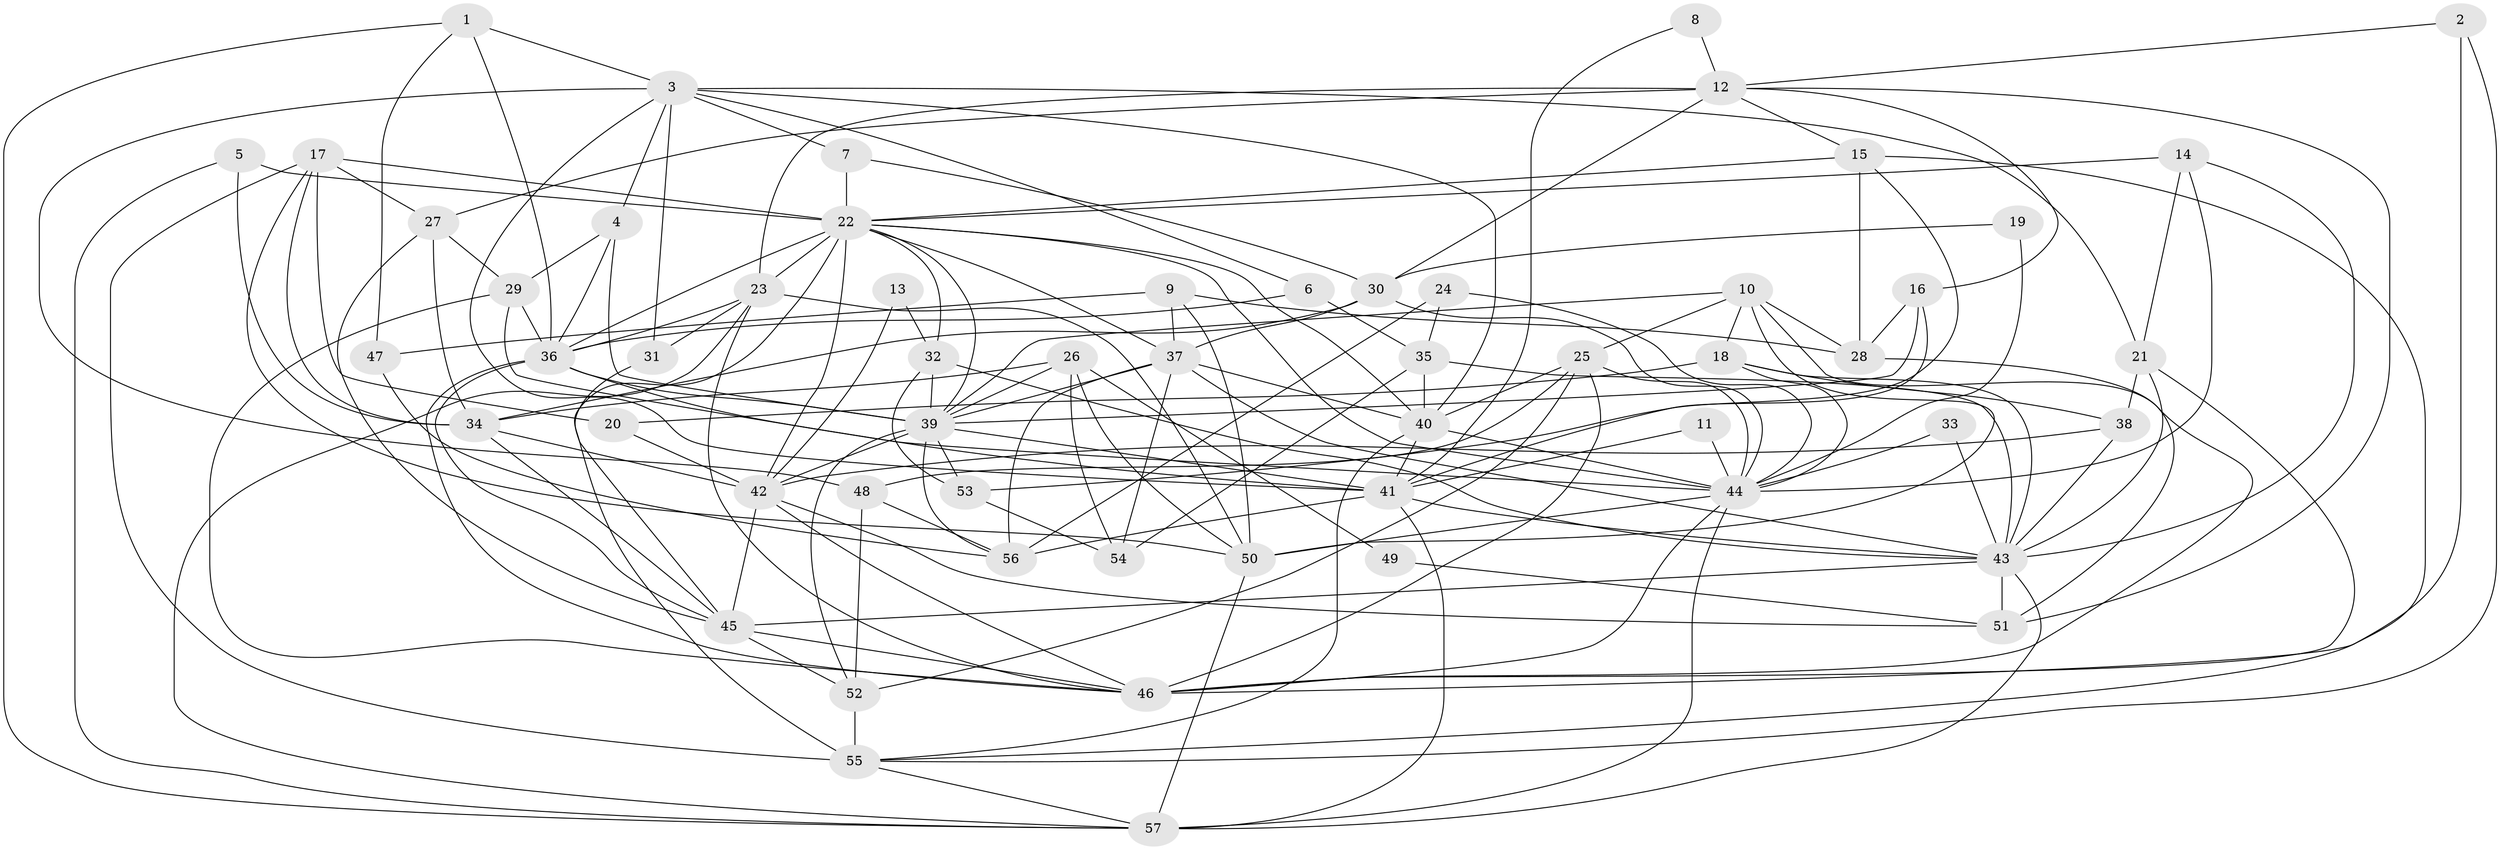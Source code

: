 // original degree distribution, {5: 0.15517241379310345, 3: 0.29310344827586204, 4: 0.29310344827586204, 8: 0.017241379310344827, 6: 0.08620689655172414, 2: 0.1206896551724138, 7: 0.017241379310344827, 9: 0.017241379310344827}
// Generated by graph-tools (version 1.1) at 2025/50/03/09/25 03:50:05]
// undirected, 57 vertices, 163 edges
graph export_dot {
graph [start="1"]
  node [color=gray90,style=filled];
  1;
  2;
  3;
  4;
  5;
  6;
  7;
  8;
  9;
  10;
  11;
  12;
  13;
  14;
  15;
  16;
  17;
  18;
  19;
  20;
  21;
  22;
  23;
  24;
  25;
  26;
  27;
  28;
  29;
  30;
  31;
  32;
  33;
  34;
  35;
  36;
  37;
  38;
  39;
  40;
  41;
  42;
  43;
  44;
  45;
  46;
  47;
  48;
  49;
  50;
  51;
  52;
  53;
  54;
  55;
  56;
  57;
  1 -- 3 [weight=1.0];
  1 -- 36 [weight=1.0];
  1 -- 47 [weight=1.0];
  1 -- 57 [weight=1.0];
  2 -- 12 [weight=1.0];
  2 -- 46 [weight=1.0];
  2 -- 55 [weight=1.0];
  3 -- 4 [weight=1.0];
  3 -- 6 [weight=1.0];
  3 -- 7 [weight=1.0];
  3 -- 21 [weight=1.0];
  3 -- 31 [weight=1.0];
  3 -- 40 [weight=1.0];
  3 -- 41 [weight=1.0];
  3 -- 48 [weight=1.0];
  4 -- 29 [weight=1.0];
  4 -- 36 [weight=1.0];
  4 -- 39 [weight=1.0];
  5 -- 22 [weight=1.0];
  5 -- 34 [weight=1.0];
  5 -- 57 [weight=1.0];
  6 -- 35 [weight=1.0];
  6 -- 36 [weight=1.0];
  7 -- 22 [weight=1.0];
  7 -- 30 [weight=1.0];
  8 -- 12 [weight=1.0];
  8 -- 41 [weight=1.0];
  9 -- 28 [weight=1.0];
  9 -- 37 [weight=1.0];
  9 -- 47 [weight=1.0];
  9 -- 50 [weight=1.0];
  10 -- 18 [weight=1.0];
  10 -- 25 [weight=1.0];
  10 -- 28 [weight=1.0];
  10 -- 39 [weight=1.0];
  10 -- 46 [weight=1.0];
  10 -- 50 [weight=1.0];
  11 -- 41 [weight=1.0];
  11 -- 44 [weight=1.0];
  12 -- 15 [weight=1.0];
  12 -- 16 [weight=1.0];
  12 -- 23 [weight=1.0];
  12 -- 27 [weight=1.0];
  12 -- 30 [weight=1.0];
  12 -- 51 [weight=1.0];
  13 -- 32 [weight=1.0];
  13 -- 42 [weight=1.0];
  14 -- 21 [weight=1.0];
  14 -- 22 [weight=1.0];
  14 -- 43 [weight=1.0];
  14 -- 44 [weight=1.0];
  15 -- 22 [weight=1.0];
  15 -- 28 [weight=1.0];
  15 -- 53 [weight=1.0];
  15 -- 55 [weight=1.0];
  16 -- 28 [weight=1.0];
  16 -- 39 [weight=1.0];
  16 -- 41 [weight=1.0];
  17 -- 20 [weight=1.0];
  17 -- 22 [weight=1.0];
  17 -- 27 [weight=1.0];
  17 -- 34 [weight=1.0];
  17 -- 50 [weight=1.0];
  17 -- 55 [weight=1.0];
  18 -- 20 [weight=1.0];
  18 -- 38 [weight=1.0];
  18 -- 43 [weight=1.0];
  18 -- 44 [weight=1.0];
  19 -- 30 [weight=1.0];
  19 -- 44 [weight=1.0];
  20 -- 42 [weight=1.0];
  21 -- 38 [weight=1.0];
  21 -- 43 [weight=1.0];
  21 -- 46 [weight=1.0];
  22 -- 23 [weight=1.0];
  22 -- 32 [weight=1.0];
  22 -- 36 [weight=1.0];
  22 -- 37 [weight=1.0];
  22 -- 39 [weight=1.0];
  22 -- 40 [weight=1.0];
  22 -- 42 [weight=1.0];
  22 -- 44 [weight=1.0];
  22 -- 55 [weight=3.0];
  23 -- 31 [weight=1.0];
  23 -- 36 [weight=1.0];
  23 -- 46 [weight=1.0];
  23 -- 50 [weight=1.0];
  23 -- 57 [weight=1.0];
  24 -- 35 [weight=1.0];
  24 -- 44 [weight=1.0];
  24 -- 56 [weight=1.0];
  25 -- 40 [weight=1.0];
  25 -- 44 [weight=1.0];
  25 -- 46 [weight=1.0];
  25 -- 48 [weight=1.0];
  25 -- 52 [weight=1.0];
  26 -- 34 [weight=1.0];
  26 -- 39 [weight=1.0];
  26 -- 49 [weight=1.0];
  26 -- 50 [weight=1.0];
  26 -- 54 [weight=1.0];
  27 -- 29 [weight=1.0];
  27 -- 34 [weight=1.0];
  27 -- 45 [weight=1.0];
  28 -- 51 [weight=1.0];
  29 -- 36 [weight=1.0];
  29 -- 44 [weight=1.0];
  29 -- 46 [weight=1.0];
  30 -- 34 [weight=1.0];
  30 -- 37 [weight=1.0];
  30 -- 44 [weight=1.0];
  31 -- 45 [weight=1.0];
  32 -- 39 [weight=1.0];
  32 -- 43 [weight=1.0];
  32 -- 53 [weight=1.0];
  33 -- 43 [weight=1.0];
  33 -- 44 [weight=1.0];
  34 -- 42 [weight=1.0];
  34 -- 45 [weight=1.0];
  35 -- 40 [weight=2.0];
  35 -- 43 [weight=1.0];
  35 -- 54 [weight=1.0];
  36 -- 39 [weight=1.0];
  36 -- 41 [weight=1.0];
  36 -- 45 [weight=1.0];
  36 -- 46 [weight=1.0];
  37 -- 39 [weight=1.0];
  37 -- 40 [weight=1.0];
  37 -- 43 [weight=1.0];
  37 -- 54 [weight=1.0];
  37 -- 56 [weight=1.0];
  38 -- 42 [weight=1.0];
  38 -- 43 [weight=1.0];
  39 -- 41 [weight=3.0];
  39 -- 42 [weight=1.0];
  39 -- 52 [weight=1.0];
  39 -- 53 [weight=1.0];
  39 -- 56 [weight=1.0];
  40 -- 41 [weight=1.0];
  40 -- 44 [weight=1.0];
  40 -- 55 [weight=1.0];
  41 -- 43 [weight=1.0];
  41 -- 56 [weight=1.0];
  41 -- 57 [weight=1.0];
  42 -- 45 [weight=1.0];
  42 -- 46 [weight=1.0];
  42 -- 51 [weight=1.0];
  43 -- 45 [weight=1.0];
  43 -- 51 [weight=1.0];
  43 -- 57 [weight=1.0];
  44 -- 46 [weight=1.0];
  44 -- 50 [weight=1.0];
  44 -- 57 [weight=1.0];
  45 -- 46 [weight=1.0];
  45 -- 52 [weight=1.0];
  47 -- 56 [weight=1.0];
  48 -- 52 [weight=1.0];
  48 -- 56 [weight=1.0];
  49 -- 51 [weight=1.0];
  50 -- 57 [weight=1.0];
  52 -- 55 [weight=1.0];
  53 -- 54 [weight=1.0];
  55 -- 57 [weight=1.0];
}
